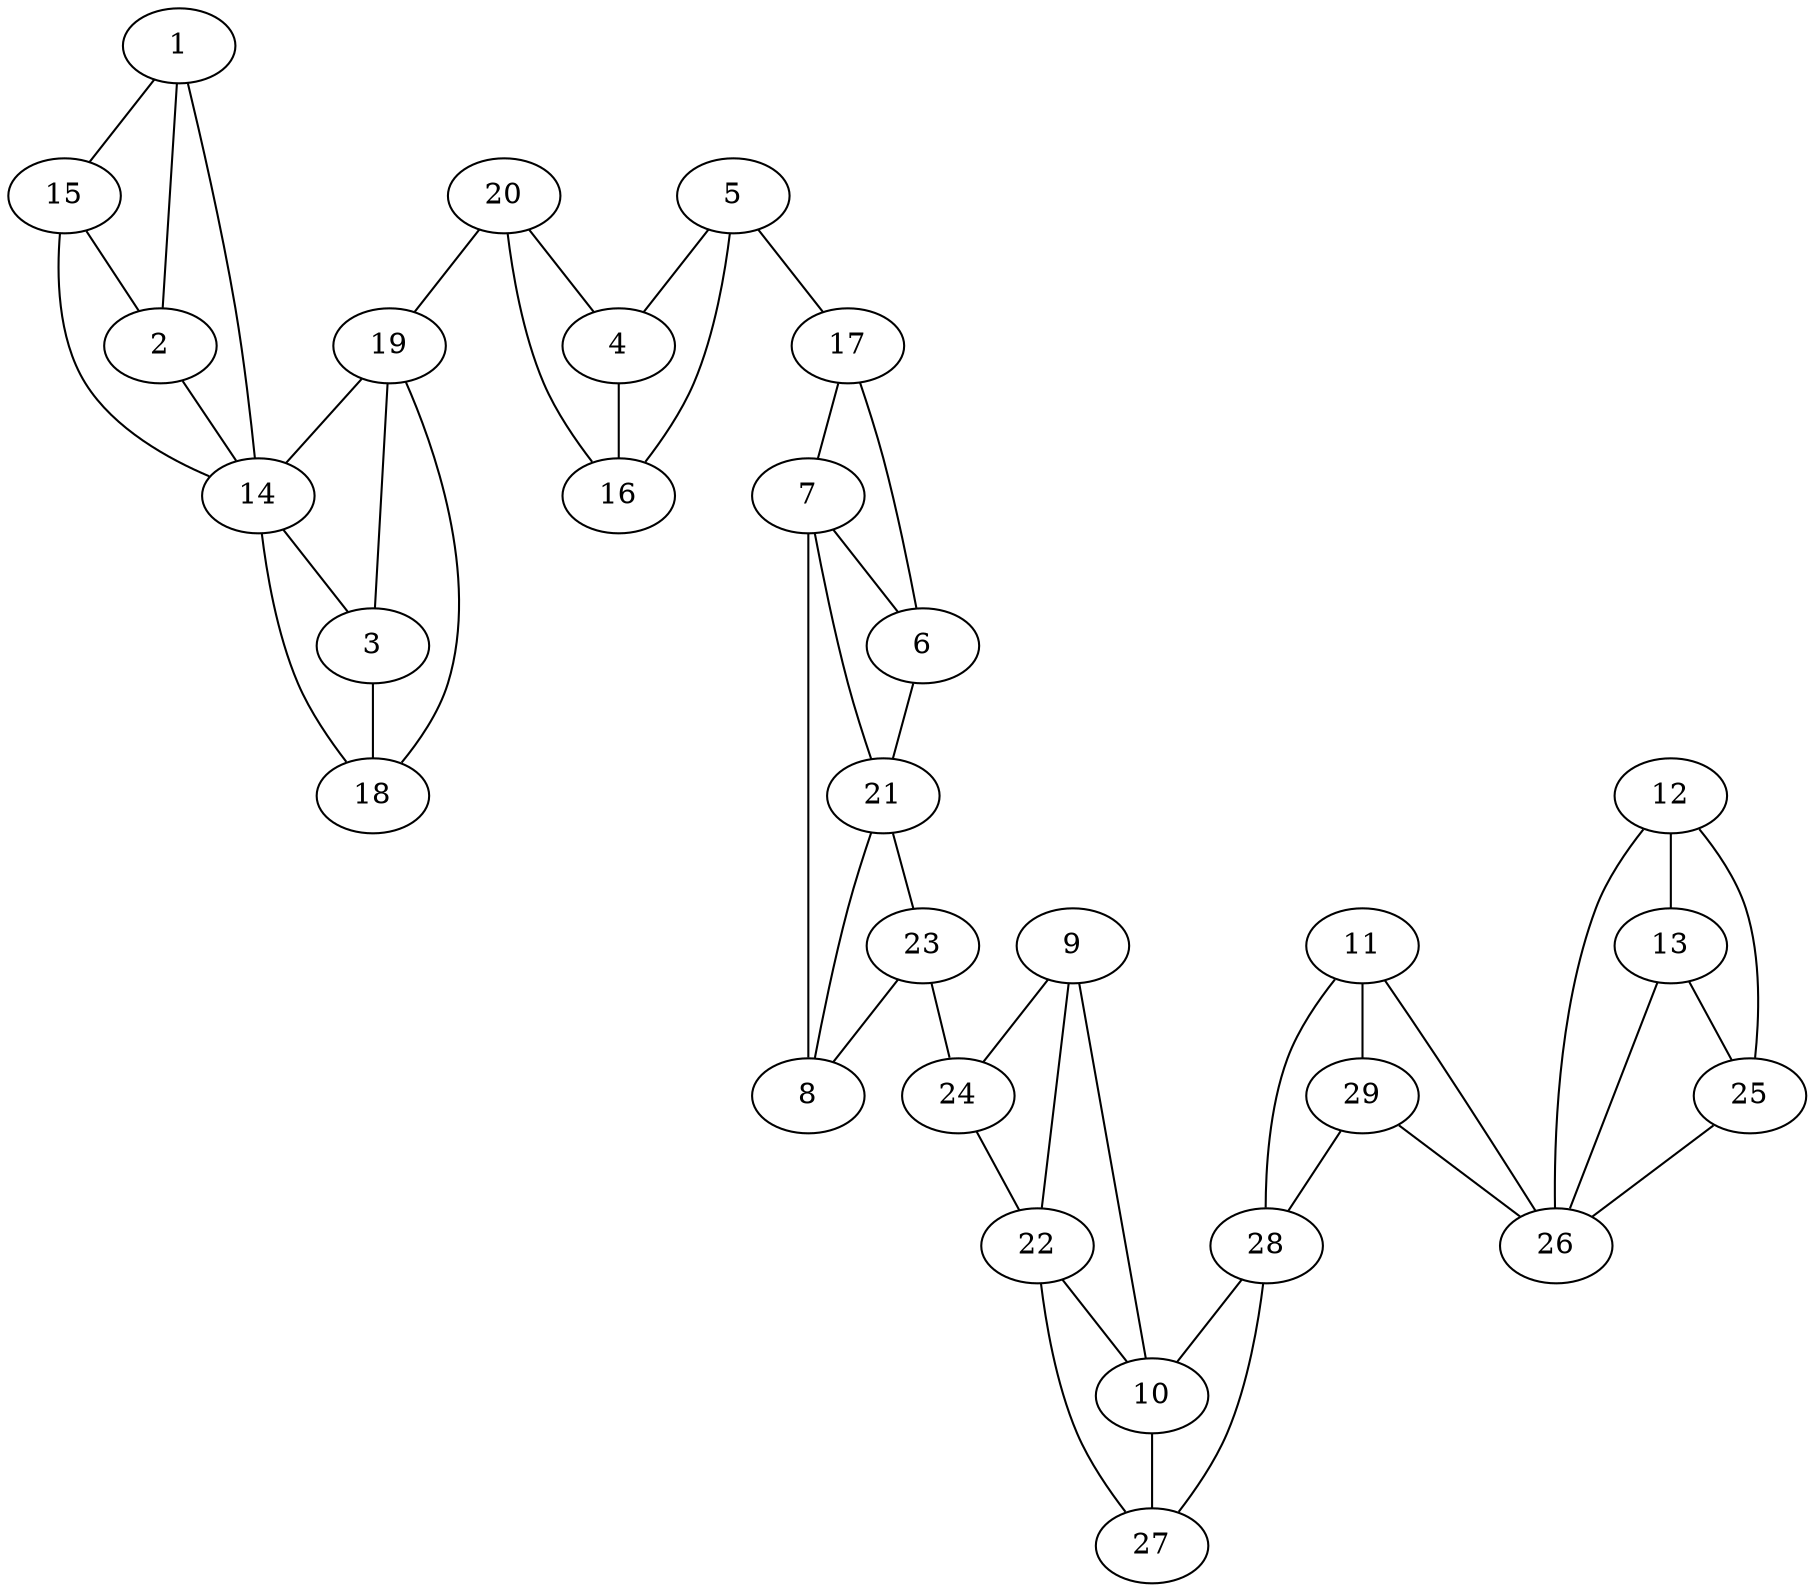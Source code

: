 graph pdb1gsh {
	1	 [aaLength=3,
		sequence=IAN,
		type=0];
	14	 [aaLength=5,
		sequence=ELHYM,
		type=1];
	1 -- 14	 [distance0="23.0",
		frequency=1,
		type0=3];
	15	 [aaLength=5,
		sequence=KLGIV,
		type=1];
	1 -- 15	 [distance0="8.0",
		frequency=1,
		type0=1];
	2	 [aaLength=11,
		sequence=SSFAMLLEAQR,
		type=0];
	2 -- 1	 [distance0="9.0",
		frequency=1,
		type0=1];
	2 -- 14	 [distance0="14.0",
		distance1="0.0",
		frequency=2,
		type0=2,
		type1=4];
	3	 [aaLength=3,
		sequence=MGD,
		type=0];
	18	 [aaLength=4,
		sequence=LYLI,
		type=1];
	3 -- 18	 [distance0="3.0",
		distance1="0.0",
		frequency=2,
		type0=1,
		type1=5];
	4	 [aaLength=3,
		sequence=LAD,
		type=0];
	16	 [aaLength=4,
		sequence=VILM,
		type=1];
	4 -- 16	 [distance0="5.0",
		distance1="0.0",
		frequency=2,
		type0=1,
		type1=4];
	5	 [aaLength=16,
		sequence=TEFIYATYILERAEEK,
		type=0];
	5 -- 4	 [distance0="16.0",
		frequency=1,
		type0=2];
	5 -- 16	 [distance0="11.0",
		frequency=1,
		type0=1];
	17	 [aaLength=3,
		sequence=LIV,
		type=1];
	5 -- 17	 [distance0="18.0",
		distance1="0.0",
		frequency=2,
		type0=3,
		type1=4];
	6	 [aaLength=6,
		sequence=PQSLRD,
		type=0];
	6 -- 17	 [distance0="5.0",
		frequency=1,
		type0=1];
	21	 [aaLength=4,
		sequence=TLVT,
		type=1];
	6 -- 21	 [distance0="22.0",
		frequency=1,
		type0=3];
	7	 [aaLength=9,
		sequence=LFTAWFSDL,
		type=0];
	7 -- 6	 [distance0="10.0",
		frequency=1,
		type0=1];
	7 -- 21	 [distance0="12.0",
		distance1="0.0",
		frequency=2,
		type0=2,
		type1=4];
	8	 [aaLength=11,
		sequence=KAQLKAFWEKH,
		type=0];
	8 -- 7	 [distance0="18.0",
		frequency=1,
		type0=3];
	8 -- 21	 [distance0="6.0",
		frequency=1,
		type0=1];
	9	 [aaLength=8,
		sequence=LGVIAETL,
		type=0];
	10	 [aaLength=5,
		sequence=PAIKD,
		type=0];
	9 -- 10	 [distance0="22.0",
		frequency=1,
		type0=3];
	22	 [aaLength=5,
		sequence=CMAQN,
		type=1];
	9 -- 22	 [distance0="15.0",
		distance1="0.0",
		frequency=2,
		type0=2,
		type1=4];
	24	 [aaLength=3,
		sequence=FRV,
		type=1];
	9 -- 24	 [distance0="9.0",
		frequency=1,
		type0=1];
	27	 [aaLength=7,
		sequence=DKRVLVV,
		type=1];
	10 -- 27	 [distance0="6.0",
		distance1="0.0",
		frequency=2,
		type0=1,
		type1=4];
	11	 [aaLength=16,
		sequence=ESDWKIARQIGPTLKE,
		type=0];
	26	 [aaLength=7,
		sequence=FVGLDII,
		type=1];
	11 -- 26	 [distance0="20.0",
		distance1="0.0",
		frequency=2,
		type0=2,
		type1=4];
	28	 [aaLength=5,
		sequence=YCLAR,
		type=1];
	11 -- 28	 [distance0="28.0",
		frequency=1,
		type0=3];
	29	 [aaLength=4,
		sequence=EPRP,
		type=1];
	11 -- 29	 [distance0="6.0",
		frequency=1,
		type0=1];
	12	 [aaLength=7,
		sequence=IREIEAE,
		type=0];
	13	 [aaLength=14,
		sequence=ITGMLMDAIEARLQ,
		type=0];
	12 -- 13	 [distance0="11.0",
		distance1="0.0",
		frequency=2,
		type0=1,
		type1=4];
	25	 [aaLength=6,
		sequence=RLTEIN,
		type=1];
	12 -- 25	 [distance0="12.0",
		frequency=1,
		type0=2];
	12 -- 26	 [distance0="21.0",
		frequency=1,
		type0=3];
	13 -- 25	 [distance0="23.0",
		frequency=1,
		type0=2];
	13 -- 26	 [distance0="32.0",
		frequency=1,
		type0=3];
	14 -- 3	 [distance0="6.0",
		distance1="0.0",
		frequency=2,
		type0=1,
		type1=4];
	14 -- 18	 [distance0="9.0",
		frequency=1,
		type0=2];
	15 -- 2	 [distance0="17.0",
		distance1="0.0",
		frequency=2,
		type0=2,
		type1=4];
	15 -- 14	 [distance0="31.0",
		frequency=1,
		type0=3];
	17 -- 7	 [distance0="15.0",
		frequency=1,
		type0=2];
	19	 [aaLength=11,
		sequence=EARAHTRTLNV,
		type=1];
	19 -- 3	 [distance0="9.0",
		frequency=1,
		type0=2];
	19 -- 14	 [distance0="15.0",
		frequency=1,
		type0=3];
	19 -- 18	 [distance0="6.0",
		frequency=1,
		type0=1];
	20	 [aaLength=10,
		sequence=FSFVGEQDLP,
		type=1];
	20 -- 4	 [distance0="10.0",
		distance1="0.0",
		frequency=2,
		type0=1,
		type1=5];
	20 -- 16	 [distance0="15.0",
		frequency=1,
		type0=2];
	20 -- 19	 [distance0="18.0",
		frequency=1,
		type0=3];
	23	 [aaLength=5,
		sequence=IILKP,
		type=1];
	21 -- 23	 [distance0="19.0",
		frequency=1,
		type0=3];
	22 -- 10	 [distance0="7.0",
		distance1="0.0",
		frequency=2,
		type0=1,
		type1=4];
	22 -- 27	 [distance0="13.0",
		frequency=1,
		type0=2];
	23 -- 8	 [distance0="13.0",
		frequency=1,
		type0=1];
	23 -- 24	 [distance0="14.0",
		distance1="0.0",
		frequency=2,
		type0=2,
		type1=4];
	24 -- 22	 [distance0="24.0",
		frequency=1,
		type0=3];
	25 -- 26	 [distance0="9.0",
		frequency=1,
		type0=1];
	28 -- 10	 [distance0="19.0",
		frequency=1,
		type0=2];
	28 -- 27	 [distance0="13.0",
		frequency=1,
		type0=1];
	29 -- 26	 [distance0="26.0",
		frequency=1,
		type0=3];
	29 -- 28	 [distance0="22.0",
		frequency=1,
		type0=2];
}
